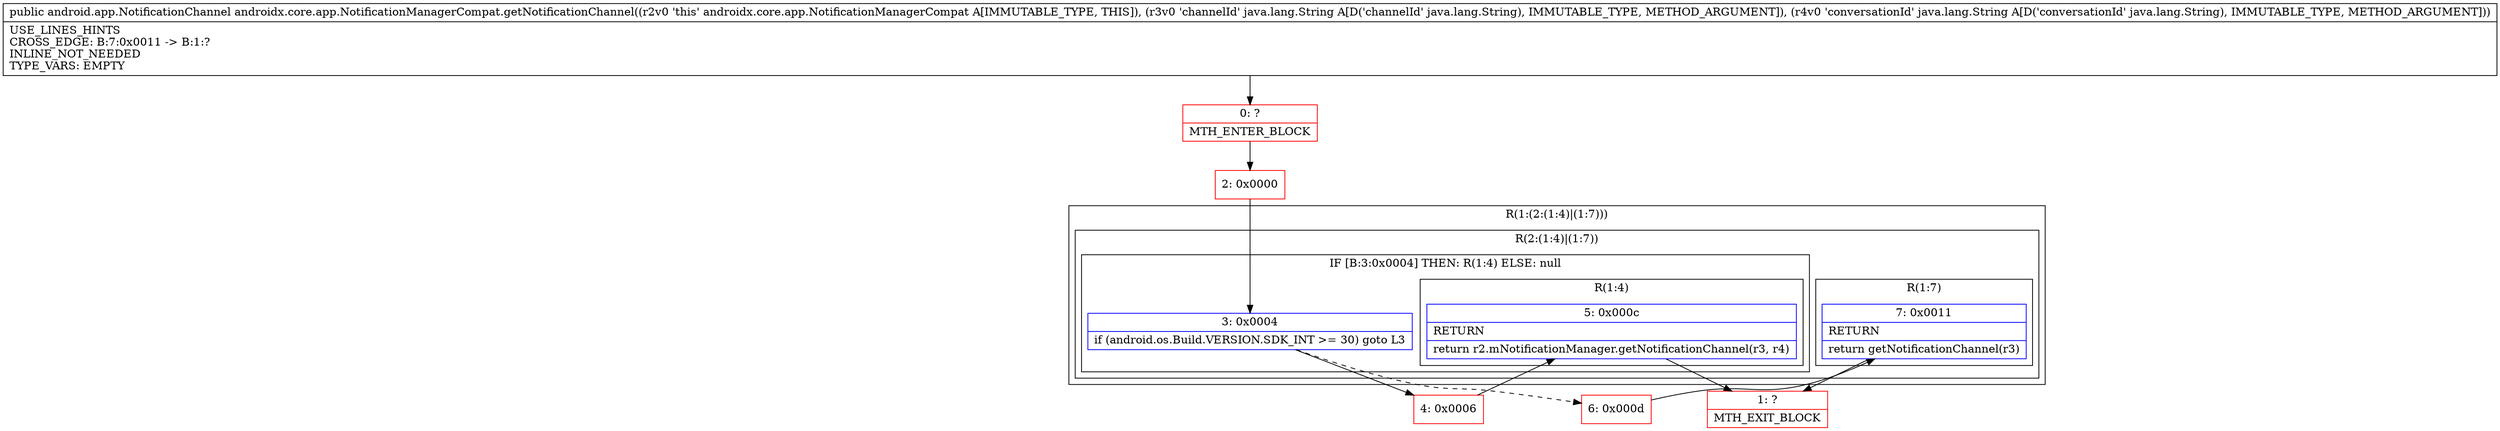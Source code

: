 digraph "CFG forandroidx.core.app.NotificationManagerCompat.getNotificationChannel(Ljava\/lang\/String;Ljava\/lang\/String;)Landroid\/app\/NotificationChannel;" {
subgraph cluster_Region_1087675377 {
label = "R(1:(2:(1:4)|(1:7)))";
node [shape=record,color=blue];
subgraph cluster_Region_901859169 {
label = "R(2:(1:4)|(1:7))";
node [shape=record,color=blue];
subgraph cluster_IfRegion_261195617 {
label = "IF [B:3:0x0004] THEN: R(1:4) ELSE: null";
node [shape=record,color=blue];
Node_3 [shape=record,label="{3\:\ 0x0004|if (android.os.Build.VERSION.SDK_INT \>= 30) goto L3\l}"];
subgraph cluster_Region_851069671 {
label = "R(1:4)";
node [shape=record,color=blue];
Node_5 [shape=record,label="{5\:\ 0x000c|RETURN\l|return r2.mNotificationManager.getNotificationChannel(r3, r4)\l}"];
}
}
subgraph cluster_Region_1448432722 {
label = "R(1:7)";
node [shape=record,color=blue];
Node_7 [shape=record,label="{7\:\ 0x0011|RETURN\l|return getNotificationChannel(r3)\l}"];
}
}
}
Node_0 [shape=record,color=red,label="{0\:\ ?|MTH_ENTER_BLOCK\l}"];
Node_2 [shape=record,color=red,label="{2\:\ 0x0000}"];
Node_4 [shape=record,color=red,label="{4\:\ 0x0006}"];
Node_1 [shape=record,color=red,label="{1\:\ ?|MTH_EXIT_BLOCK\l}"];
Node_6 [shape=record,color=red,label="{6\:\ 0x000d}"];
MethodNode[shape=record,label="{public android.app.NotificationChannel androidx.core.app.NotificationManagerCompat.getNotificationChannel((r2v0 'this' androidx.core.app.NotificationManagerCompat A[IMMUTABLE_TYPE, THIS]), (r3v0 'channelId' java.lang.String A[D('channelId' java.lang.String), IMMUTABLE_TYPE, METHOD_ARGUMENT]), (r4v0 'conversationId' java.lang.String A[D('conversationId' java.lang.String), IMMUTABLE_TYPE, METHOD_ARGUMENT]))  | USE_LINES_HINTS\lCROSS_EDGE: B:7:0x0011 \-\> B:1:?\lINLINE_NOT_NEEDED\lTYPE_VARS: EMPTY\l}"];
MethodNode -> Node_0;Node_3 -> Node_4;
Node_3 -> Node_6[style=dashed];
Node_5 -> Node_1;
Node_7 -> Node_1;
Node_0 -> Node_2;
Node_2 -> Node_3;
Node_4 -> Node_5;
Node_6 -> Node_7;
}

